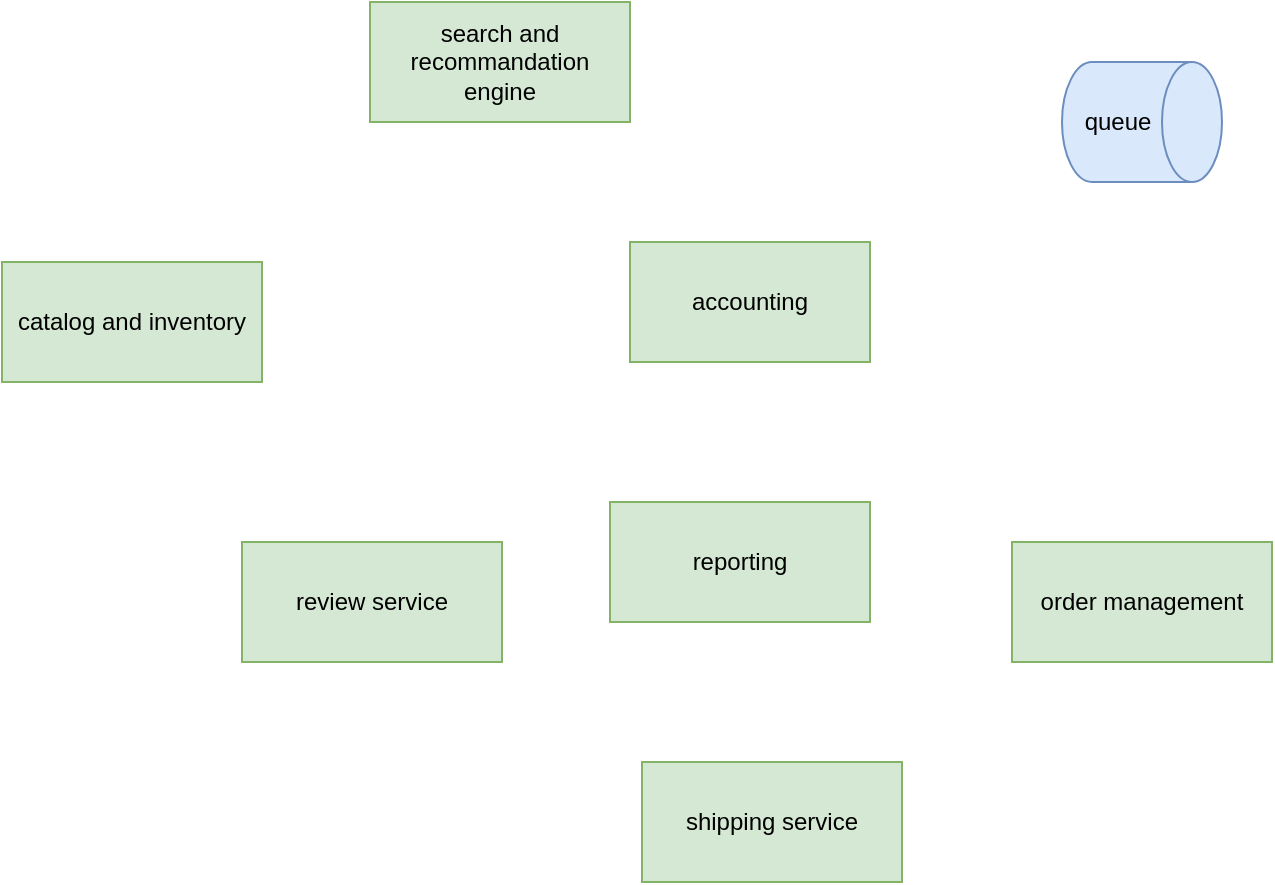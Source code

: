 <mxfile version="24.0.5" type="github">
  <diagram name="Page-1" id="FEUzagKps-RWrclbNPCi">
    <mxGraphModel dx="1434" dy="696" grid="1" gridSize="10" guides="1" tooltips="1" connect="1" arrows="1" fold="1" page="1" pageScale="1" pageWidth="827" pageHeight="1169" math="0" shadow="0">
      <root>
        <mxCell id="0" />
        <mxCell id="1" parent="0" />
        <mxCell id="fPG9CJyI1WqnSzjEBPLk-1" value="catalog and inventory" style="rounded=0;whiteSpace=wrap;html=1;fillColor=#d5e8d4;strokeColor=#82b366;" vertex="1" parent="1">
          <mxGeometry x="100" y="280" width="130" height="60" as="geometry" />
        </mxCell>
        <mxCell id="fPG9CJyI1WqnSzjEBPLk-3" value="accounting" style="rounded=0;whiteSpace=wrap;html=1;fillColor=#d5e8d4;strokeColor=#82b366;" vertex="1" parent="1">
          <mxGeometry x="414" y="270" width="120" height="60" as="geometry" />
        </mxCell>
        <mxCell id="fPG9CJyI1WqnSzjEBPLk-4" value="queue" style="shape=cylinder3;whiteSpace=wrap;html=1;boundedLbl=1;backgroundOutline=1;size=15;direction=south;fillColor=#dae8fc;strokeColor=#6c8ebf;" vertex="1" parent="1">
          <mxGeometry x="630" y="180" width="80" height="60" as="geometry" />
        </mxCell>
        <mxCell id="fPG9CJyI1WqnSzjEBPLk-5" value="review service" style="rounded=0;whiteSpace=wrap;html=1;fillColor=#d5e8d4;strokeColor=#82b366;" vertex="1" parent="1">
          <mxGeometry x="220" y="420" width="130" height="60" as="geometry" />
        </mxCell>
        <mxCell id="fPG9CJyI1WqnSzjEBPLk-6" value="order management" style="rounded=0;whiteSpace=wrap;html=1;fillColor=#d5e8d4;strokeColor=#82b366;" vertex="1" parent="1">
          <mxGeometry x="605" y="420" width="130" height="60" as="geometry" />
        </mxCell>
        <mxCell id="fPG9CJyI1WqnSzjEBPLk-7" value="reporting" style="rounded=0;whiteSpace=wrap;html=1;fillColor=#d5e8d4;strokeColor=#82b366;" vertex="1" parent="1">
          <mxGeometry x="404" y="400" width="130" height="60" as="geometry" />
        </mxCell>
        <mxCell id="fPG9CJyI1WqnSzjEBPLk-8" value="search and recommandation engine" style="rounded=0;whiteSpace=wrap;html=1;fillColor=#d5e8d4;strokeColor=#82b366;" vertex="1" parent="1">
          <mxGeometry x="284" y="150" width="130" height="60" as="geometry" />
        </mxCell>
        <mxCell id="fPG9CJyI1WqnSzjEBPLk-9" value="shipping service" style="rounded=0;whiteSpace=wrap;html=1;fillColor=#d5e8d4;strokeColor=#82b366;" vertex="1" parent="1">
          <mxGeometry x="420" y="530" width="130" height="60" as="geometry" />
        </mxCell>
      </root>
    </mxGraphModel>
  </diagram>
</mxfile>

